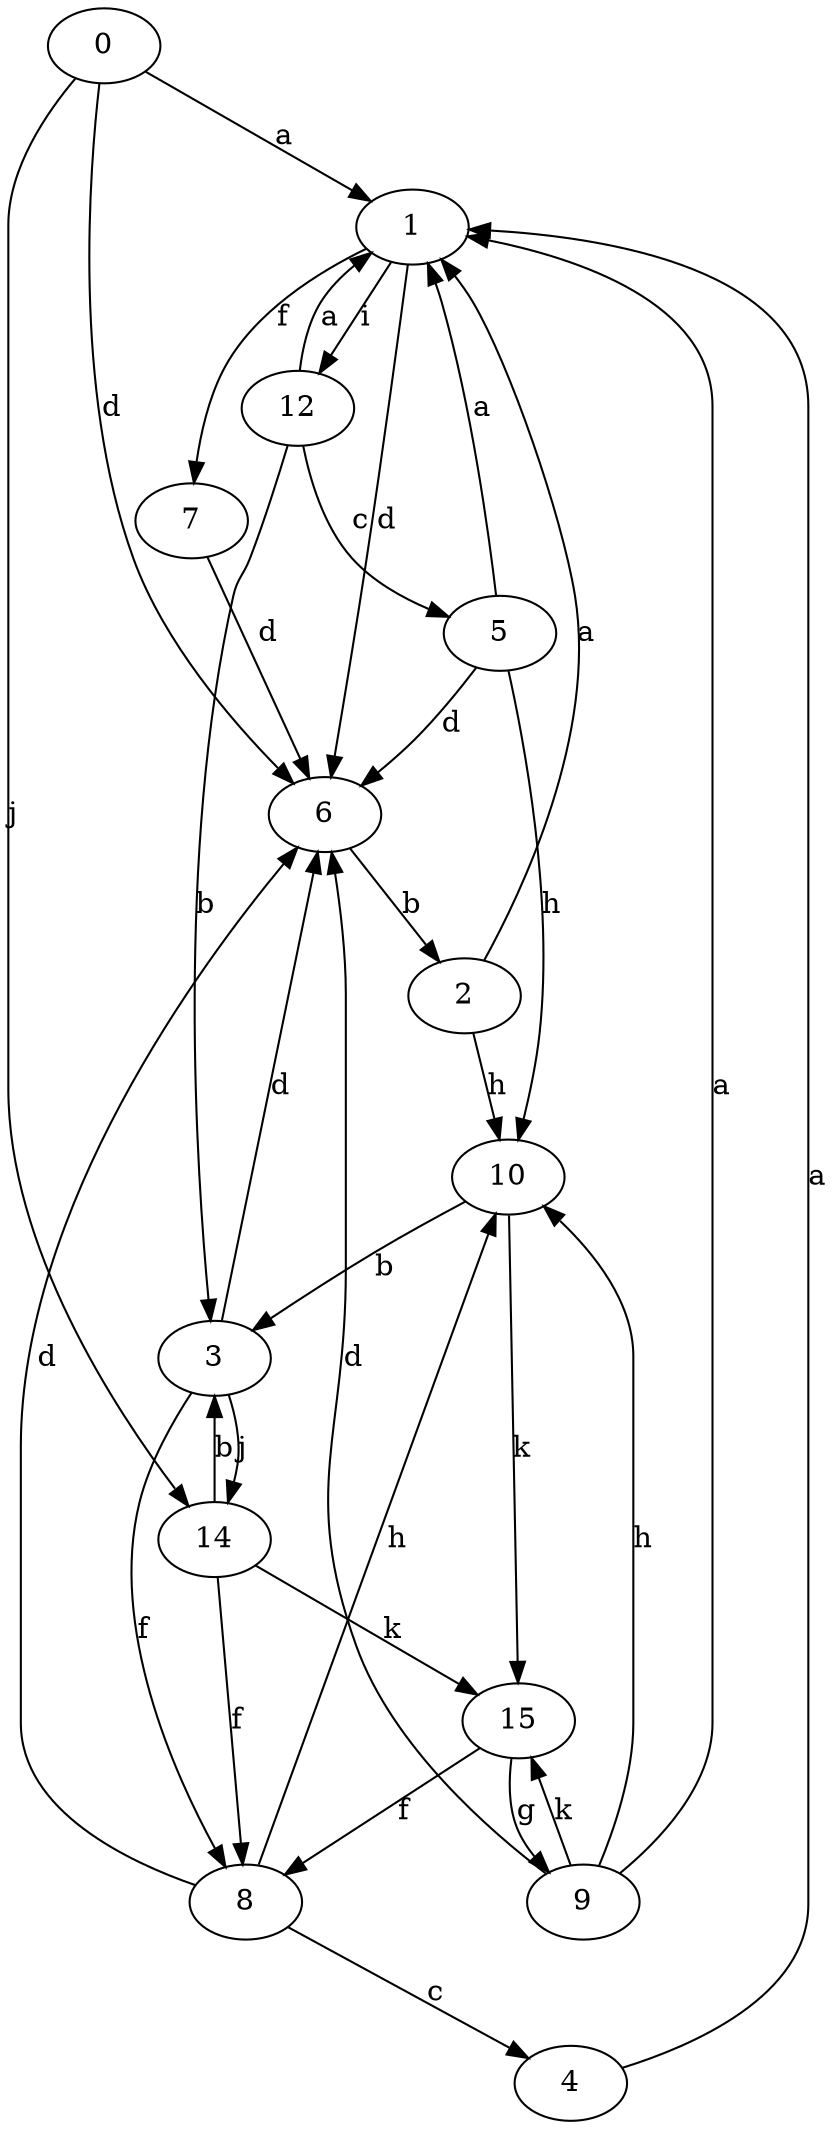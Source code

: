 strict digraph  {
1;
2;
3;
4;
5;
6;
7;
8;
9;
0;
10;
12;
14;
15;
1 -> 6  [label=d];
1 -> 7  [label=f];
1 -> 12  [label=i];
2 -> 1  [label=a];
2 -> 10  [label=h];
3 -> 6  [label=d];
3 -> 8  [label=f];
3 -> 14  [label=j];
4 -> 1  [label=a];
5 -> 1  [label=a];
5 -> 6  [label=d];
5 -> 10  [label=h];
6 -> 2  [label=b];
7 -> 6  [label=d];
8 -> 4  [label=c];
8 -> 6  [label=d];
8 -> 10  [label=h];
9 -> 1  [label=a];
9 -> 6  [label=d];
9 -> 10  [label=h];
9 -> 15  [label=k];
0 -> 1  [label=a];
0 -> 6  [label=d];
0 -> 14  [label=j];
10 -> 3  [label=b];
10 -> 15  [label=k];
12 -> 1  [label=a];
12 -> 3  [label=b];
12 -> 5  [label=c];
14 -> 3  [label=b];
14 -> 8  [label=f];
14 -> 15  [label=k];
15 -> 8  [label=f];
15 -> 9  [label=g];
}
